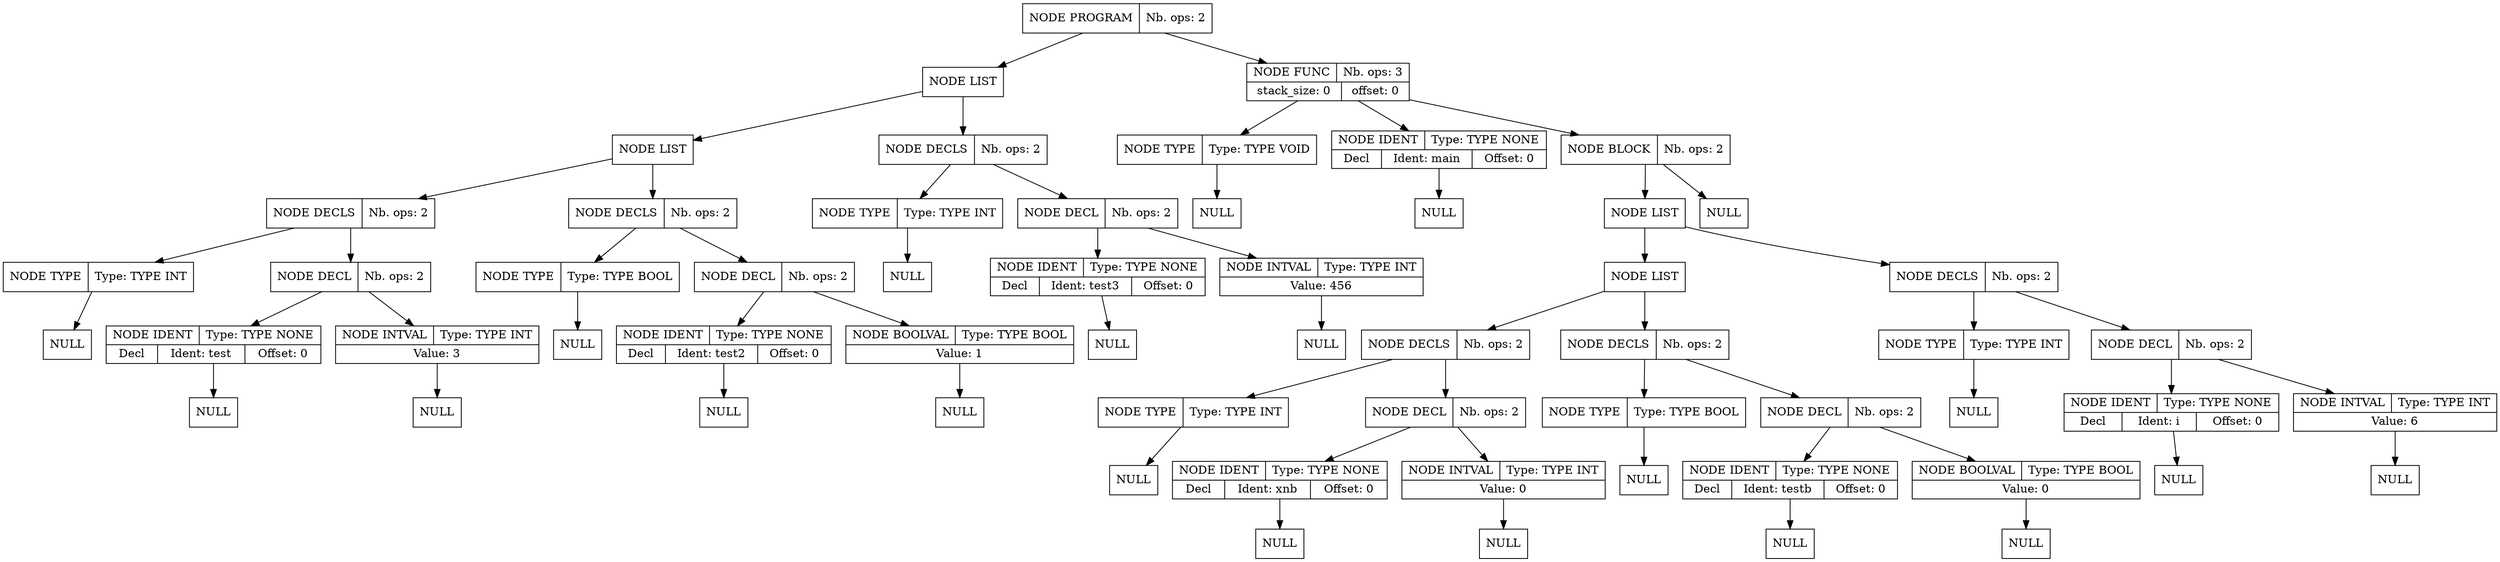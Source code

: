 digraph global_vars {
    N1 [shape=record, label="{{NODE PROGRAM|Nb. ops: 2}}"];
    N2 [shape=record, label="{{NODE LIST}}"];
    N3 [shape=record, label="{{NODE LIST}}"];
    N4 [shape=record, label="{{NODE DECLS|Nb. ops: 2}}"];
    N5 [shape=record, label="{{NODE TYPE|Type: TYPE INT}}"];
    N6 [shape=record, label="{{NULL}}"];
    edge[tailclip=true];
    N5 -> N6
    edge[tailclip=true];
    N4 -> N5
    N7 [shape=record, label="{{NODE DECL|Nb. ops: 2}}"];
    N8 [shape=record, label="{{NODE IDENT|Type: TYPE NONE}|{<decl>Decl      |Ident: test|Offset: 0}}"];
    N9 [shape=record, label="{{NULL}}"];
    edge[tailclip=true];
    N8 -> N9
    edge[tailclip=true];
    N7 -> N8
    N10 [shape=record, label="{{NODE INTVAL|Type: TYPE INT}|{Value: 3}}"];
    N11 [shape=record, label="{{NULL}}"];
    edge[tailclip=true];
    N10 -> N11
    edge[tailclip=true];
    N7 -> N10
    edge[tailclip=true];
    N4 -> N7
    edge[tailclip=true];
    N3 -> N4
    N12 [shape=record, label="{{NODE DECLS|Nb. ops: 2}}"];
    N13 [shape=record, label="{{NODE TYPE|Type: TYPE BOOL}}"];
    N14 [shape=record, label="{{NULL}}"];
    edge[tailclip=true];
    N13 -> N14
    edge[tailclip=true];
    N12 -> N13
    N15 [shape=record, label="{{NODE DECL|Nb. ops: 2}}"];
    N16 [shape=record, label="{{NODE IDENT|Type: TYPE NONE}|{<decl>Decl      |Ident: test2|Offset: 0}}"];
    N17 [shape=record, label="{{NULL}}"];
    edge[tailclip=true];
    N16 -> N17
    edge[tailclip=true];
    N15 -> N16
    N18 [shape=record, label="{{NODE BOOLVAL|Type: TYPE BOOL}|{Value: 1}}"];
    N19 [shape=record, label="{{NULL}}"];
    edge[tailclip=true];
    N18 -> N19
    edge[tailclip=true];
    N15 -> N18
    edge[tailclip=true];
    N12 -> N15
    edge[tailclip=true];
    N3 -> N12
    edge[tailclip=true];
    N2 -> N3
    N20 [shape=record, label="{{NODE DECLS|Nb. ops: 2}}"];
    N21 [shape=record, label="{{NODE TYPE|Type: TYPE INT}}"];
    N22 [shape=record, label="{{NULL}}"];
    edge[tailclip=true];
    N21 -> N22
    edge[tailclip=true];
    N20 -> N21
    N23 [shape=record, label="{{NODE DECL|Nb. ops: 2}}"];
    N24 [shape=record, label="{{NODE IDENT|Type: TYPE NONE}|{<decl>Decl      |Ident: test3|Offset: 0}}"];
    N25 [shape=record, label="{{NULL}}"];
    edge[tailclip=true];
    N24 -> N25
    edge[tailclip=true];
    N23 -> N24
    N26 [shape=record, label="{{NODE INTVAL|Type: TYPE INT}|{Value: 456}}"];
    N27 [shape=record, label="{{NULL}}"];
    edge[tailclip=true];
    N26 -> N27
    edge[tailclip=true];
    N23 -> N26
    edge[tailclip=true];
    N20 -> N23
    edge[tailclip=true];
    N2 -> N20
    edge[tailclip=true];
    N1 -> N2
    N28 [shape=record, label="{{NODE FUNC|Nb. ops: 3}|{stack_size: 0|offset: 0}}"];
    N29 [shape=record, label="{{NODE TYPE|Type: TYPE VOID}}"];
    N30 [shape=record, label="{{NULL}}"];
    edge[tailclip=true];
    N29 -> N30
    edge[tailclip=true];
    N28 -> N29
    N31 [shape=record, label="{{NODE IDENT|Type: TYPE NONE}|{<decl>Decl      |Ident: main|Offset: 0}}"];
    N32 [shape=record, label="{{NULL}}"];
    edge[tailclip=true];
    N31 -> N32
    edge[tailclip=true];
    N28 -> N31
    N33 [shape=record, label="{{NODE BLOCK|Nb. ops: 2}}"];
    N34 [shape=record, label="{{NODE LIST}}"];
    N35 [shape=record, label="{{NODE LIST}}"];
    N36 [shape=record, label="{{NODE DECLS|Nb. ops: 2}}"];
    N37 [shape=record, label="{{NODE TYPE|Type: TYPE INT}}"];
    N38 [shape=record, label="{{NULL}}"];
    edge[tailclip=true];
    N37 -> N38
    edge[tailclip=true];
    N36 -> N37
    N39 [shape=record, label="{{NODE DECL|Nb. ops: 2}}"];
    N40 [shape=record, label="{{NODE IDENT|Type: TYPE NONE}|{<decl>Decl      |Ident: xnb|Offset: 0}}"];
    N41 [shape=record, label="{{NULL}}"];
    edge[tailclip=true];
    N40 -> N41
    edge[tailclip=true];
    N39 -> N40
    N42 [shape=record, label="{{NODE INTVAL|Type: TYPE INT}|{Value: 0}}"];
    N43 [shape=record, label="{{NULL}}"];
    edge[tailclip=true];
    N42 -> N43
    edge[tailclip=true];
    N39 -> N42
    edge[tailclip=true];
    N36 -> N39
    edge[tailclip=true];
    N35 -> N36
    N44 [shape=record, label="{{NODE DECLS|Nb. ops: 2}}"];
    N45 [shape=record, label="{{NODE TYPE|Type: TYPE BOOL}}"];
    N46 [shape=record, label="{{NULL}}"];
    edge[tailclip=true];
    N45 -> N46
    edge[tailclip=true];
    N44 -> N45
    N47 [shape=record, label="{{NODE DECL|Nb. ops: 2}}"];
    N48 [shape=record, label="{{NODE IDENT|Type: TYPE NONE}|{<decl>Decl      |Ident: testb|Offset: 0}}"];
    N49 [shape=record, label="{{NULL}}"];
    edge[tailclip=true];
    N48 -> N49
    edge[tailclip=true];
    N47 -> N48
    N50 [shape=record, label="{{NODE BOOLVAL|Type: TYPE BOOL}|{Value: 0}}"];
    N51 [shape=record, label="{{NULL}}"];
    edge[tailclip=true];
    N50 -> N51
    edge[tailclip=true];
    N47 -> N50
    edge[tailclip=true];
    N44 -> N47
    edge[tailclip=true];
    N35 -> N44
    edge[tailclip=true];
    N34 -> N35
    N52 [shape=record, label="{{NODE DECLS|Nb. ops: 2}}"];
    N53 [shape=record, label="{{NODE TYPE|Type: TYPE INT}}"];
    N54 [shape=record, label="{{NULL}}"];
    edge[tailclip=true];
    N53 -> N54
    edge[tailclip=true];
    N52 -> N53
    N55 [shape=record, label="{{NODE DECL|Nb. ops: 2}}"];
    N56 [shape=record, label="{{NODE IDENT|Type: TYPE NONE}|{<decl>Decl      |Ident: i|Offset: 0}}"];
    N57 [shape=record, label="{{NULL}}"];
    edge[tailclip=true];
    N56 -> N57
    edge[tailclip=true];
    N55 -> N56
    N58 [shape=record, label="{{NODE INTVAL|Type: TYPE INT}|{Value: 6}}"];
    N59 [shape=record, label="{{NULL}}"];
    edge[tailclip=true];
    N58 -> N59
    edge[tailclip=true];
    N55 -> N58
    edge[tailclip=true];
    N52 -> N55
    edge[tailclip=true];
    N34 -> N52
    edge[tailclip=true];
    N33 -> N34
    N60 [shape=record, label="{{NULL}}"];
    edge[tailclip=true];
    N33 -> N60
    edge[tailclip=true];
    N28 -> N33
    edge[tailclip=true];
    N1 -> N28
}